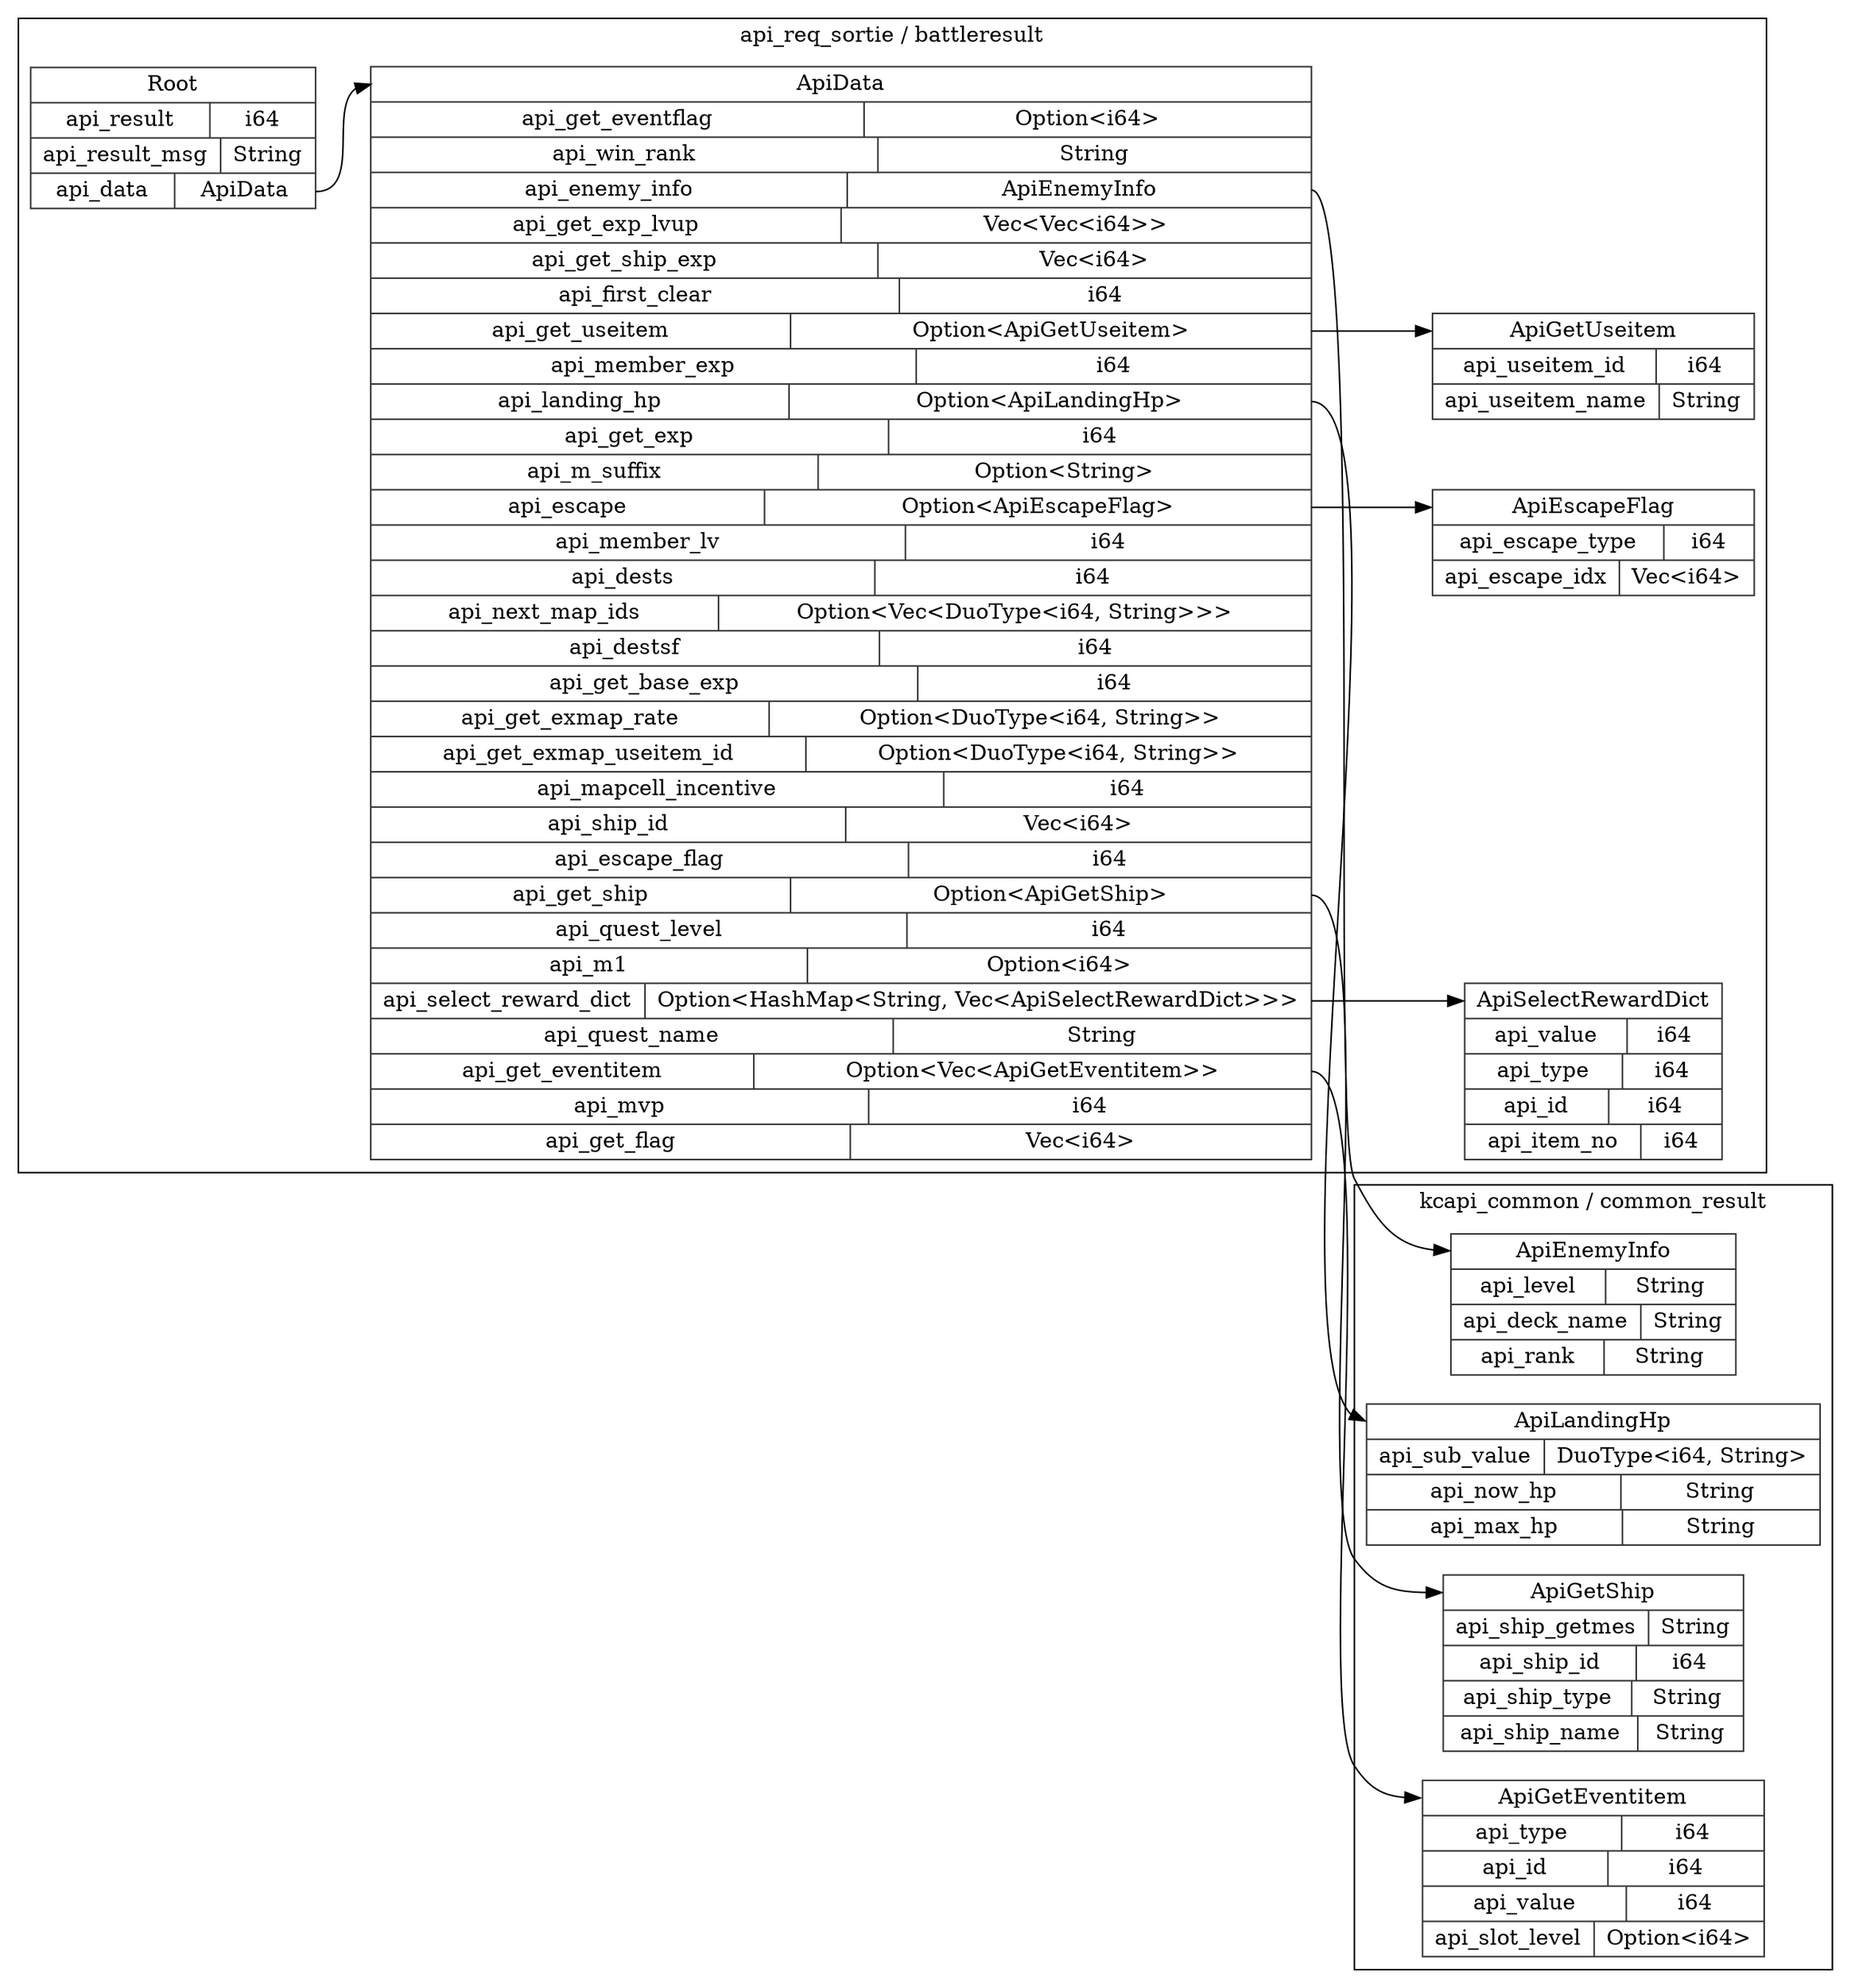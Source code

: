 digraph {
  rankdir=LR;
  subgraph cluster_0 {
    label="api_req_sortie / battleresult";
    node [style="filled", color=white, style="solid", color=gray20];
    api_req_sortie__battleresult__Root [label="<Root> Root  | { api_result | <api_result> i64 } | { api_result_msg | <api_result_msg> String } | { api_data | <api_data> ApiData }", shape=record];
    api_req_sortie__battleresult__ApiData;
    api_req_sortie__battleresult__Root:api_data:e -> api_req_sortie__battleresult__ApiData:ApiData:w;
    api_req_sortie__battleresult__ApiSelectRewardDict [label="<ApiSelectRewardDict> ApiSelectRewardDict  | { api_value | <api_value> i64 } | { api_type | <api_type> i64 } | { api_id | <api_id> i64 } | { api_item_no | <api_item_no> i64 }", shape=record];
    api_req_sortie__battleresult__ApiData [label="<ApiData> ApiData  | { api_get_eventflag | <api_get_eventflag> Option\<i64\> } | { api_win_rank | <api_win_rank> String } | { api_enemy_info | <api_enemy_info> ApiEnemyInfo } | { api_get_exp_lvup | <api_get_exp_lvup> Vec\<Vec\<i64\>\> } | { api_get_ship_exp | <api_get_ship_exp> Vec\<i64\> } | { api_first_clear | <api_first_clear> i64 } | { api_get_useitem | <api_get_useitem> Option\<ApiGetUseitem\> } | { api_member_exp | <api_member_exp> i64 } | { api_landing_hp | <api_landing_hp> Option\<ApiLandingHp\> } | { api_get_exp | <api_get_exp> i64 } | { api_m_suffix | <api_m_suffix> Option\<String\> } | { api_escape | <api_escape> Option\<ApiEscapeFlag\> } | { api_member_lv | <api_member_lv> i64 } | { api_dests | <api_dests> i64 } | { api_next_map_ids | <api_next_map_ids> Option\<Vec\<DuoType\<i64, String\>\>\> } | { api_destsf | <api_destsf> i64 } | { api_get_base_exp | <api_get_base_exp> i64 } | { api_get_exmap_rate | <api_get_exmap_rate> Option\<DuoType\<i64, String\>\> } | { api_get_exmap_useitem_id | <api_get_exmap_useitem_id> Option\<DuoType\<i64, String\>\> } | { api_mapcell_incentive | <api_mapcell_incentive> i64 } | { api_ship_id | <api_ship_id> Vec\<i64\> } | { api_escape_flag | <api_escape_flag> i64 } | { api_get_ship | <api_get_ship> Option\<ApiGetShip\> } | { api_quest_level | <api_quest_level> i64 } | { api_m1 | <api_m1> Option\<i64\> } | { api_select_reward_dict | <api_select_reward_dict> Option\<HashMap\<String, Vec\<ApiSelectRewardDict\>\>\> } | { api_quest_name | <api_quest_name> String } | { api_get_eventitem | <api_get_eventitem> Option\<Vec\<ApiGetEventitem\>\> } | { api_mvp | <api_mvp> i64 } | { api_get_flag | <api_get_flag> Vec\<i64\> }", shape=record];
    api_req_sortie__battleresult__ApiGetUseitem;
    api_req_sortie__battleresult__ApiData:api_get_useitem:e -> api_req_sortie__battleresult__ApiGetUseitem:ApiGetUseitem:w;
    api_req_sortie__battleresult__ApiEscapeFlag;
    api_req_sortie__battleresult__ApiData:api_escape:e -> api_req_sortie__battleresult__ApiEscapeFlag:ApiEscapeFlag:w;
    api_req_sortie__battleresult__ApiData:api_select_reward_dict:e -> api_req_sortie__battleresult__ApiSelectRewardDict:ApiSelectRewardDict:w;
    api_req_sortie__battleresult__ApiGetUseitem [label="<ApiGetUseitem> ApiGetUseitem  | { api_useitem_id | <api_useitem_id> i64 } | { api_useitem_name | <api_useitem_name> String }", shape=record];
    api_req_sortie__battleresult__ApiEscapeFlag [label="<ApiEscapeFlag> ApiEscapeFlag  | { api_escape_type | <api_escape_type> i64 } | { api_escape_idx | <api_escape_idx> Vec\<i64\> }", shape=record];
  }
  subgraph cluster_1 {
    label="kcapi_common / common_result";
    node [style="filled", color=white, style="solid", color=gray20];
    kcapi_common__common_result__ApiEnemyInfo [label="<ApiEnemyInfo> ApiEnemyInfo  | { api_level | <api_level> String } | { api_deck_name | <api_deck_name> String } | { api_rank | <api_rank> String }", shape=record];
    kcapi_common__common_result__ApiLandingHp [label="<ApiLandingHp> ApiLandingHp  | { api_sub_value | <api_sub_value> DuoType\<i64, String\> } | { api_now_hp | <api_now_hp> String } | { api_max_hp | <api_max_hp> String }", shape=record];
    kcapi_common__common_result__ApiGetShip [label="<ApiGetShip> ApiGetShip  | { api_ship_getmes | <api_ship_getmes> String } | { api_ship_id | <api_ship_id> i64 } | { api_ship_type | <api_ship_type> String } | { api_ship_name | <api_ship_name> String }", shape=record];
    kcapi_common__common_result__ApiGetEventitem [label="<ApiGetEventitem> ApiGetEventitem  | { api_type | <api_type> i64 } | { api_id | <api_id> i64 } | { api_value | <api_value> i64 } | { api_slot_level | <api_slot_level> Option\<i64\> }", shape=record];
  }
  api_req_sortie__battleresult__ApiData:api_enemy_info:e -> kcapi_common__common_result__ApiEnemyInfo:ApiEnemyInfo:w;
  api_req_sortie__battleresult__ApiData:api_landing_hp:e -> kcapi_common__common_result__ApiLandingHp:ApiLandingHp:w;
  api_req_sortie__battleresult__ApiData:api_get_ship:e -> kcapi_common__common_result__ApiGetShip:ApiGetShip:w;
  api_req_sortie__battleresult__ApiData:api_get_eventitem:e -> kcapi_common__common_result__ApiGetEventitem:ApiGetEventitem:w;
}
